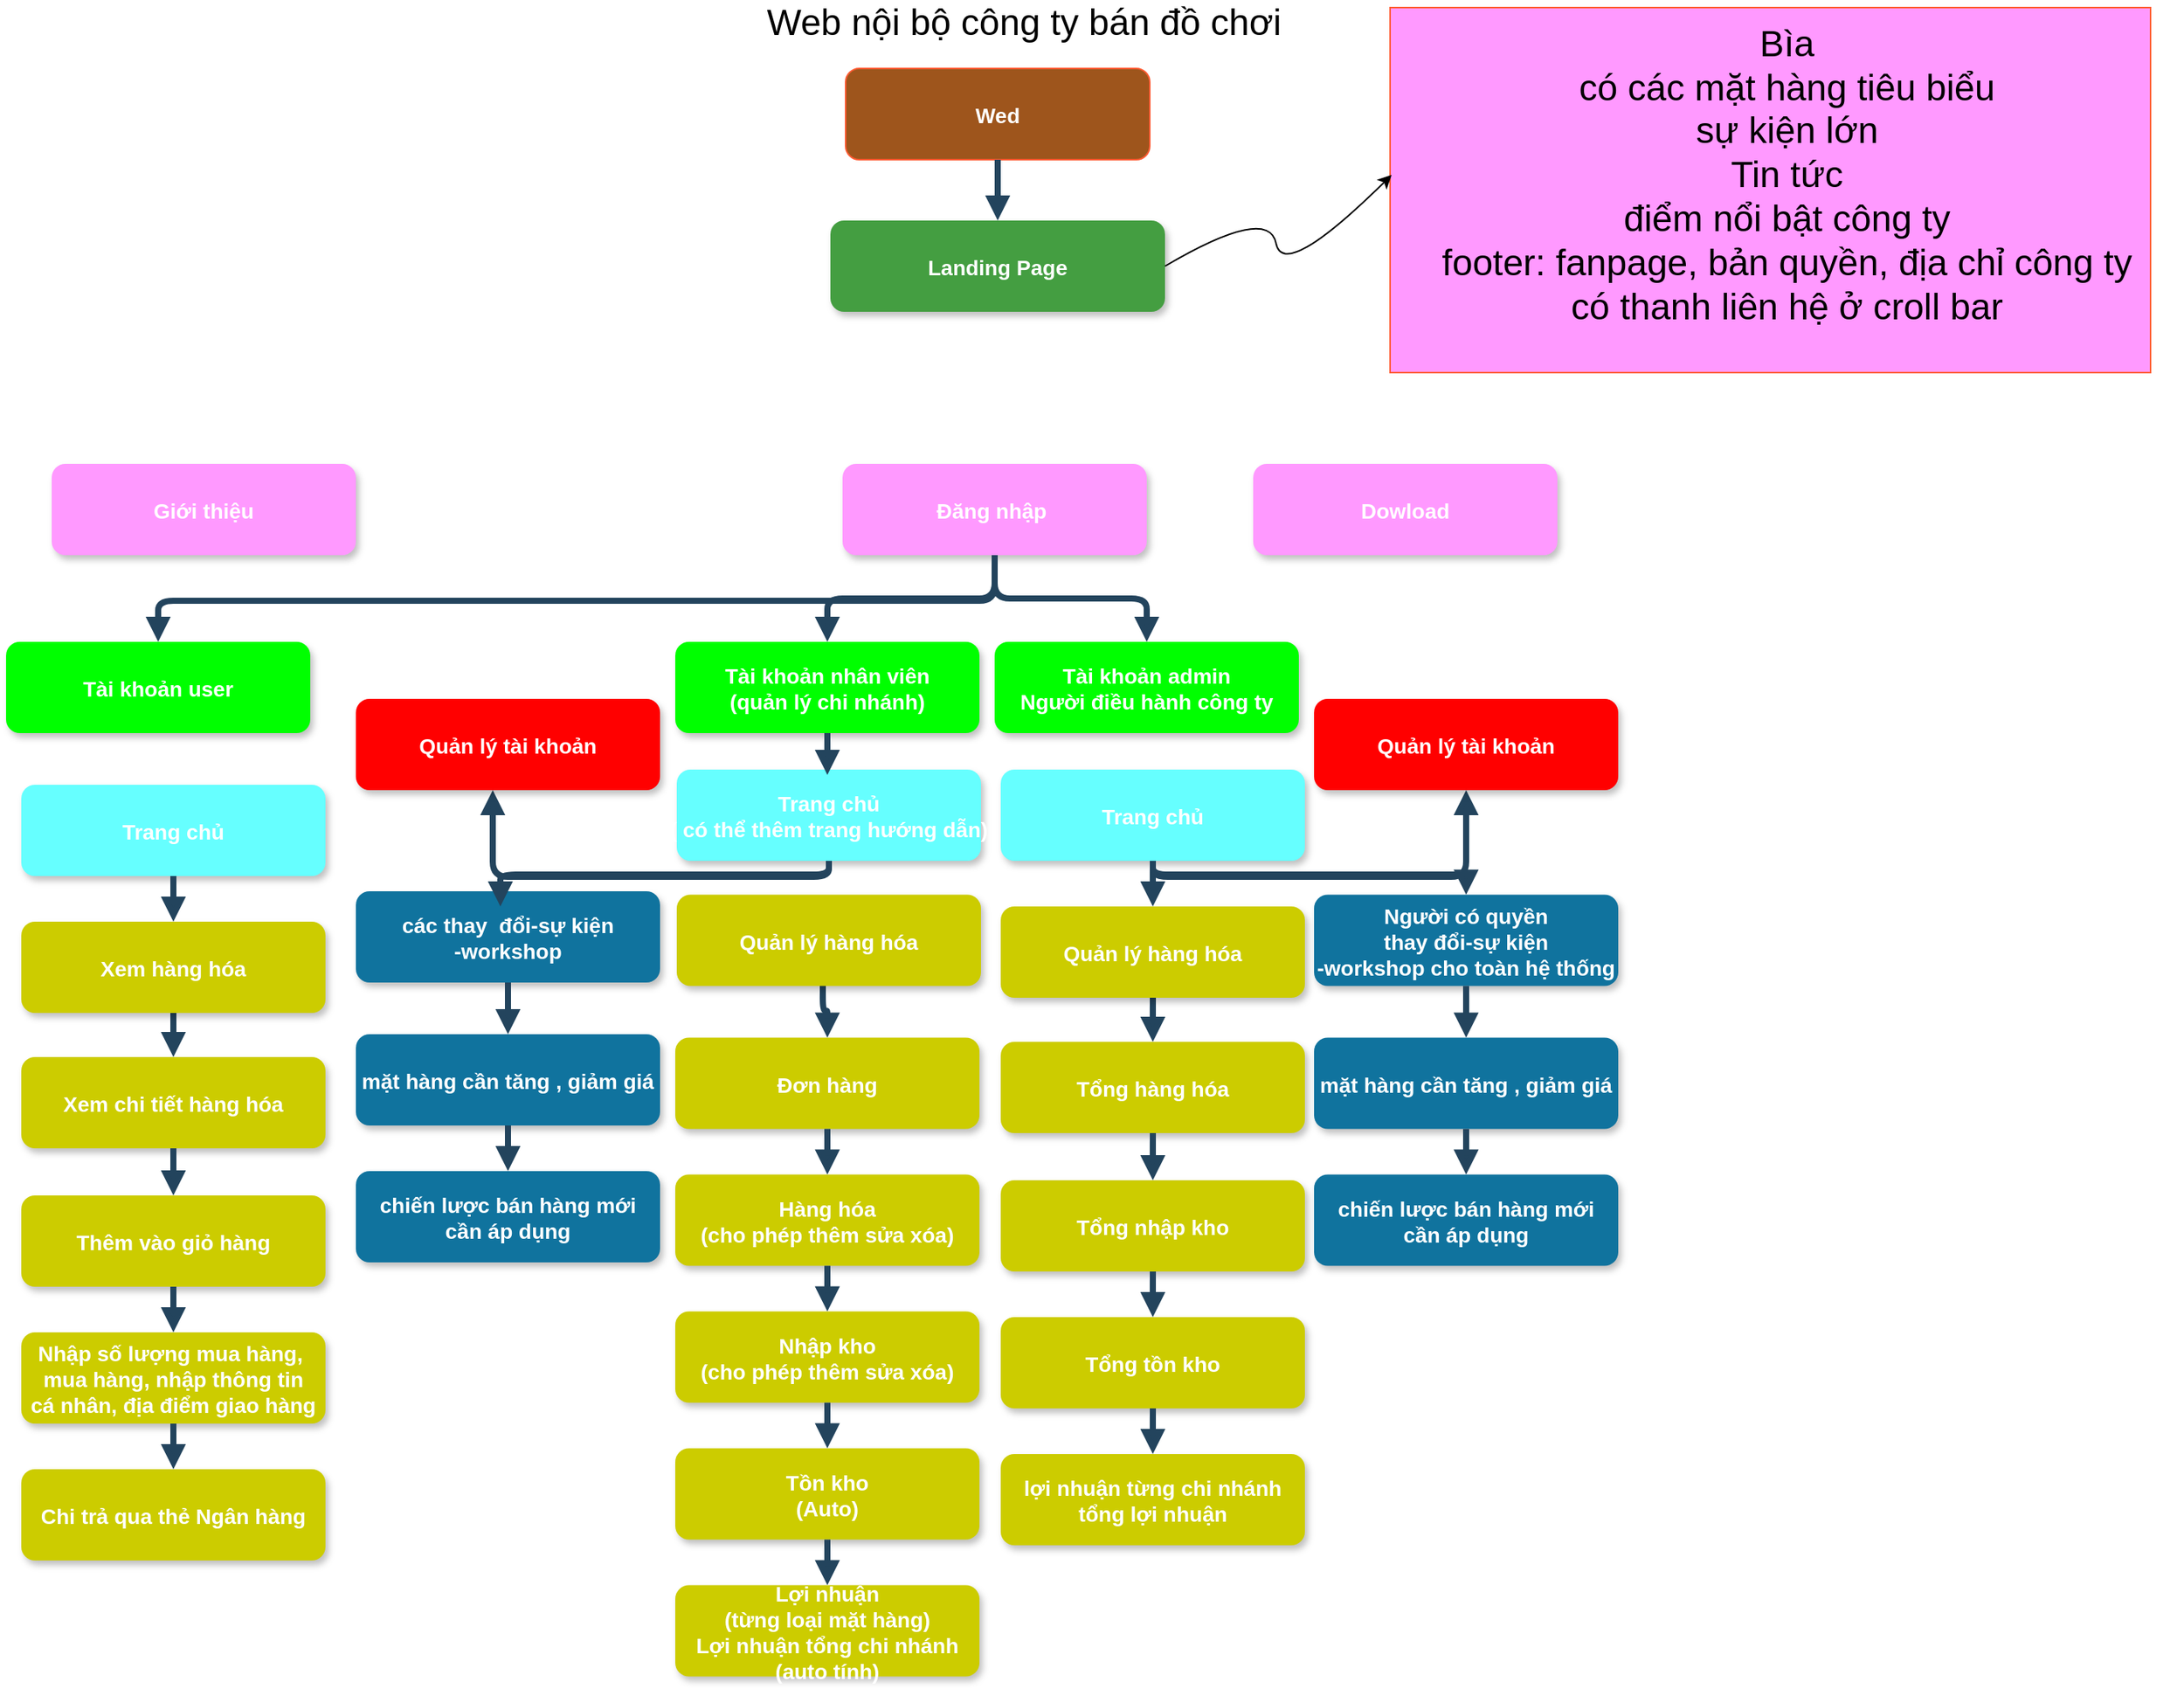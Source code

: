 <mxfile version="13.1.5" type="device"><diagram name="Page-1" id="97916047-d0de-89f5-080d-49f4d83e522f"><mxGraphModel dx="1498" dy="840" grid="1" gridSize="10" guides="1" tooltips="1" connect="1" arrows="1" fold="1" page="1" pageScale="1.5" pageWidth="1169" pageHeight="827" background="#ffffff" math="0" shadow="0"><root><mxCell id="0"/><mxCell id="1" parent="0"/><mxCell id="2" value="Wed" style="rounded=1;fillColor=#9E551C;strokeColor=#FF5C33;shadow=0;gradientColor=none;fontStyle=1;fontColor=#FFFFFF;fontSize=14;" parent="1" vertex="1"><mxGeometry x="672" y="180" width="200" height="60" as="geometry"/></mxCell><mxCell id="3" value="Landing Page" style="rounded=1;fillColor=#449E41;strokeColor=none;shadow=1;gradientColor=none;fontStyle=1;fontColor=#FFFFFF;fontSize=14;" parent="1" vertex="1"><mxGeometry x="662" y="280" width="220" height="60" as="geometry"/></mxCell><mxCell id="6" value="Giới thiệu" style="rounded=1;fillColor=#FF99FF;strokeColor=none;shadow=1;gradientColor=none;fontStyle=1;fontColor=#FFFFFF;fontSize=14;" parent="1" vertex="1"><mxGeometry x="150" y="440" width="200" height="60" as="geometry"/></mxCell><mxCell id="7" value="Đăng nhập " style="rounded=1;fillColor=#FF99FF;strokeColor=none;shadow=1;gradientColor=none;fontStyle=1;fontColor=#FFFFFF;fontSize=14;" parent="1" vertex="1"><mxGeometry x="670" y="440" width="200" height="60" as="geometry"/></mxCell><mxCell id="8" value="các thay  đổi-sự kiện&#10;-workshop" style="rounded=1;fillColor=#10739E;strokeColor=none;shadow=1;gradientColor=none;fontStyle=1;fontColor=#FFFFFF;fontSize=14;" parent="1" vertex="1"><mxGeometry x="350" y="721" width="200" height="60" as="geometry"/></mxCell><mxCell id="9" value="mặt hàng cần tăng , giảm giá" style="rounded=1;fillColor=#10739E;strokeColor=none;shadow=1;gradientColor=none;fontStyle=1;fontColor=#FFFFFF;fontSize=14;" parent="1" vertex="1"><mxGeometry x="350" y="815" width="200" height="60" as="geometry"/></mxCell><mxCell id="10" value="chiến lược bán hàng mới &#10;cần áp dụng" style="rounded=1;fillColor=#10739E;strokeColor=none;shadow=1;gradientColor=none;fontStyle=1;fontColor=#FFFFFF;fontSize=14;" parent="1" vertex="1"><mxGeometry x="350" y="905" width="200" height="60" as="geometry"/></mxCell><mxCell id="23" value="Tài khoản nhân viên&#10;(quản lý chi nhánh)" style="rounded=1;fillColor=#00FF00;strokeColor=none;shadow=1;gradientColor=none;fontStyle=1;fontColor=#FFFFFF;fontSize=14;" parent="1" vertex="1"><mxGeometry x="560" y="557" width="200" height="60" as="geometry"/></mxCell><mxCell id="29" value="" style="edgeStyle=elbowEdgeStyle;elbow=vertical;strokeWidth=4;endArrow=block;endFill=1;fontStyle=1;strokeColor=#23445D;" parent="1" source="2" target="3" edge="1"><mxGeometry x="22" y="165.5" width="100" height="100" as="geometry"><mxPoint x="22" y="265.5" as="sourcePoint"/><mxPoint x="122" y="165.5" as="targetPoint"/></mxGeometry></mxCell><mxCell id="37" value="" style="edgeStyle=elbowEdgeStyle;elbow=vertical;strokeWidth=4;endArrow=block;endFill=1;fontStyle=1;strokeColor=#23445D;exitX=0.5;exitY=1;exitDx=0;exitDy=0;entryX=0.5;entryY=0;entryDx=0;entryDy=0;" parent="1" source="7" target="23" edge="1"><mxGeometry x="-448" y="150" width="100" height="100" as="geometry"><mxPoint x="-448" y="250" as="sourcePoint"/><mxPoint x="-348" y="150" as="targetPoint"/><Array as="points"/></mxGeometry></mxCell><mxCell id="38" value="" style="edgeStyle=elbowEdgeStyle;elbow=vertical;strokeWidth=4;endArrow=block;endFill=1;fontStyle=1;strokeColor=#23445D;" parent="1" source="8" target="9" edge="1"><mxGeometry x="105" y="324" width="100" height="100" as="geometry"><mxPoint x="445" y="791" as="sourcePoint"/><mxPoint x="445" y="825" as="targetPoint"/><Array as="points"/></mxGeometry></mxCell><mxCell id="39" value="" style="edgeStyle=elbowEdgeStyle;elbow=vertical;strokeWidth=4;endArrow=block;endFill=1;fontStyle=1;strokeColor=#23445D;entryX=0.5;entryY=0;entryDx=0;entryDy=0;" parent="1" source="9" target="10" edge="1"><mxGeometry x="120" y="316" width="100" height="100" as="geometry"><mxPoint x="445" y="885" as="sourcePoint"/><mxPoint x="445" y="915" as="targetPoint"/></mxGeometry></mxCell><mxCell id="BvA4bp17VBsLAjuR70NZ-63" value="Dowload" style="rounded=1;fillColor=#FF99FF;strokeColor=none;shadow=1;gradientColor=none;fontStyle=1;fontColor=#FFFFFF;fontSize=14;" parent="1" vertex="1"><mxGeometry x="940" y="440" width="200" height="60" as="geometry"/></mxCell><mxCell id="BvA4bp17VBsLAjuR70NZ-72" value="&lt;span style=&quot;font-size: 24px&quot;&gt;&amp;nbsp;Web nội bộ công ty bán đồ chơi&lt;/span&gt;" style="text;html=1;strokeColor=none;fillColor=none;align=center;verticalAlign=middle;whiteSpace=wrap;rounded=0;" parent="1" vertex="1"><mxGeometry x="502" y="140" width="568" height="20" as="geometry"/></mxCell><mxCell id="BvA4bp17VBsLAjuR70NZ-73" value="" style="edgeStyle=elbowEdgeStyle;elbow=vertical;strokeWidth=4;endArrow=block;endFill=1;fontStyle=1;strokeColor=#23445D;exitX=0.5;exitY=1;exitDx=0;exitDy=0;entryX=0.5;entryY=0;entryDx=0;entryDy=0;" parent="1" source="7" target="BvA4bp17VBsLAjuR70NZ-74" edge="1"><mxGeometry x="-438" y="160" width="100" height="100" as="geometry"><mxPoint x="670" y="510" as="sourcePoint"/><mxPoint x="810" y="567.5" as="targetPoint"/><Array as="points"/></mxGeometry></mxCell><mxCell id="BvA4bp17VBsLAjuR70NZ-74" value="Tài khoản admin&#10;Người điều hành công ty" style="rounded=1;fillColor=#00FF00;strokeColor=none;shadow=1;gradientColor=none;fontStyle=1;fontColor=#FFFFFF;fontSize=14;" parent="1" vertex="1"><mxGeometry x="770" y="557" width="200" height="60" as="geometry"/></mxCell><mxCell id="BvA4bp17VBsLAjuR70NZ-75" value="Trang chủ&#10;( có thể thêm trang hướng dẫn)" style="rounded=1;fillColor=#66FFFF;strokeColor=none;shadow=1;gradientColor=none;fontStyle=1;fontColor=#FFFFFF;fontSize=14;" parent="1" vertex="1"><mxGeometry x="561" y="641" width="200" height="60" as="geometry"/></mxCell><mxCell id="BvA4bp17VBsLAjuR70NZ-76" value="Hàng hóa&#10;(cho phép thêm sửa xóa)" style="rounded=1;fillColor=#CCCC00;strokeColor=none;shadow=1;gradientColor=none;fontStyle=1;fontColor=#FFFFFF;fontSize=14;" parent="1" vertex="1"><mxGeometry x="560" y="907.25" width="200" height="60" as="geometry"/></mxCell><mxCell id="BvA4bp17VBsLAjuR70NZ-77" value="Nhập kho&#10;(cho phép thêm sửa xóa)" style="rounded=1;fillColor=#CCCC00;strokeColor=none;shadow=1;gradientColor=none;fontStyle=1;fontColor=#FFFFFF;fontSize=14;" parent="1" vertex="1"><mxGeometry x="560" y="997.25" width="200" height="60" as="geometry"/></mxCell><mxCell id="BvA4bp17VBsLAjuR70NZ-78" value="Tồn kho&#10;(Auto)" style="rounded=1;fillColor=#CCCC00;strokeColor=none;shadow=1;gradientColor=none;fontStyle=1;fontColor=#FFFFFF;fontSize=14;" parent="1" vertex="1"><mxGeometry x="560" y="1087.25" width="200" height="60" as="geometry"/></mxCell><mxCell id="BvA4bp17VBsLAjuR70NZ-79" value="Lợi nhuận&#10;(từng loại mặt hàng)&#10;Lợi nhuận tổng chi nhánh&#10;(auto tính)" style="rounded=1;fillColor=#CCCC00;strokeColor=none;shadow=1;gradientColor=none;fontStyle=1;fontColor=#FFFFFF;fontSize=14;" parent="1" vertex="1"><mxGeometry x="560" y="1177.25" width="200" height="60" as="geometry"/></mxCell><mxCell id="BvA4bp17VBsLAjuR70NZ-81" value="" style="edgeStyle=elbowEdgeStyle;elbow=vertical;strokeWidth=4;endArrow=block;endFill=1;fontStyle=1;strokeColor=#23445D;fillColor=#CCCC00;" parent="1" source="BvA4bp17VBsLAjuR70NZ-76" target="BvA4bp17VBsLAjuR70NZ-77" edge="1"><mxGeometry x="-210" y="377.25" width="100" height="100" as="geometry"><mxPoint x="-210" y="477.25" as="sourcePoint"/><mxPoint x="-110" y="377.25" as="targetPoint"/></mxGeometry></mxCell><mxCell id="BvA4bp17VBsLAjuR70NZ-82" value="" style="edgeStyle=elbowEdgeStyle;elbow=vertical;strokeWidth=4;endArrow=block;endFill=1;fontStyle=1;strokeColor=#23445D;fillColor=#CCCC00;" parent="1" source="BvA4bp17VBsLAjuR70NZ-77" target="BvA4bp17VBsLAjuR70NZ-78" edge="1"><mxGeometry x="-210" y="387.25" width="100" height="100" as="geometry"><mxPoint x="-210" y="487.25" as="sourcePoint"/><mxPoint x="-110" y="387.25" as="targetPoint"/></mxGeometry></mxCell><mxCell id="BvA4bp17VBsLAjuR70NZ-83" value="" style="edgeStyle=elbowEdgeStyle;elbow=vertical;strokeWidth=4;endArrow=block;endFill=1;fontStyle=1;strokeColor=#23445D;fillColor=#CCCC00;" parent="1" source="BvA4bp17VBsLAjuR70NZ-78" target="BvA4bp17VBsLAjuR70NZ-79" edge="1"><mxGeometry x="-210" y="397.25" width="100" height="100" as="geometry"><mxPoint x="-210" y="497.25" as="sourcePoint"/><mxPoint x="-110" y="397.25" as="targetPoint"/></mxGeometry></mxCell><mxCell id="BvA4bp17VBsLAjuR70NZ-84" value="" style="edgeStyle=elbowEdgeStyle;elbow=vertical;strokeWidth=4;endArrow=block;endFill=1;fontStyle=1;strokeColor=#23445D;exitX=0.5;exitY=1;exitDx=0;exitDy=0;" parent="1" source="23" edge="1"><mxGeometry x="-199" y="201" width="100" height="100" as="geometry"><mxPoint x="671" y="711" as="sourcePoint"/><mxPoint x="660" y="644.5" as="targetPoint"/></mxGeometry></mxCell><mxCell id="BvA4bp17VBsLAjuR70NZ-87" value="" style="rounded=0;whiteSpace=wrap;html=1;shadow=0;strokeColor=#FF5C33;fillColor=#FF99FF;" parent="1" vertex="1"><mxGeometry x="1030" y="140" width="500" height="240" as="geometry"/></mxCell><mxCell id="BvA4bp17VBsLAjuR70NZ-90" value="&lt;span style=&quot;font-size: 24px&quot;&gt;Bìa&lt;/span&gt;&lt;br&gt;&lt;span style=&quot;font-size: 24px&quot;&gt;có các mặt hàng tiêu biểu &lt;/span&gt;&lt;br&gt;&lt;span style=&quot;font-size: 24px&quot;&gt;sự kiện lớn &lt;/span&gt;&lt;br&gt;&lt;span style=&quot;font-size: 24px&quot;&gt;Tin tức&lt;/span&gt;&lt;br&gt;&lt;span style=&quot;font-size: 24px&quot;&gt;điểm nổi bật công ty&lt;/span&gt;&lt;br&gt;&lt;span style=&quot;font-size: 24px&quot;&gt;footer: fanpage, bản quyền, địa chỉ công ty&lt;/span&gt;&lt;br&gt;&lt;span style=&quot;font-size: 24px&quot;&gt;có thanh liên hệ ở croll bar&lt;/span&gt;" style="text;html=1;strokeColor=none;fillColor=none;align=center;verticalAlign=middle;whiteSpace=wrap;rounded=0;" parent="1" vertex="1"><mxGeometry x="1031" y="240" width="520" height="20" as="geometry"/></mxCell><mxCell id="BvA4bp17VBsLAjuR70NZ-92" value="" style="curved=1;endArrow=classic;html=1;exitX=1;exitY=0.5;exitDx=0;exitDy=0;entryX=0;entryY=0.5;entryDx=0;entryDy=0;" parent="1" source="3" target="BvA4bp17VBsLAjuR70NZ-90" edge="1"><mxGeometry width="50" height="50" relative="1" as="geometry"><mxPoint x="930" y="590" as="sourcePoint"/><mxPoint x="980" y="540" as="targetPoint"/><Array as="points"><mxPoint x="950" y="270"/><mxPoint x="960" y="320"/></Array></mxGeometry></mxCell><mxCell id="BvA4bp17VBsLAjuR70NZ-93" value="Trang chủ" style="rounded=1;fillColor=#66FFFF;strokeColor=none;shadow=1;gradientColor=none;fontStyle=1;fontColor=#FFFFFF;fontSize=14;" parent="1" vertex="1"><mxGeometry x="774" y="641" width="200" height="60" as="geometry"/></mxCell><mxCell id="BvA4bp17VBsLAjuR70NZ-94" value="Tổng hàng hóa" style="rounded=1;fillColor=#CCCC00;strokeColor=none;shadow=1;gradientColor=none;fontStyle=1;fontColor=#FFFFFF;fontSize=14;" parent="1" vertex="1"><mxGeometry x="774" y="820" width="200" height="60" as="geometry"/></mxCell><mxCell id="BvA4bp17VBsLAjuR70NZ-95" value="Tổng nhập kho" style="rounded=1;fillColor=#CCCC00;strokeColor=none;shadow=1;gradientColor=none;fontStyle=1;fontColor=#FFFFFF;fontSize=14;" parent="1" vertex="1"><mxGeometry x="774" y="911" width="200" height="60" as="geometry"/></mxCell><mxCell id="BvA4bp17VBsLAjuR70NZ-96" value="Tổng tồn kho" style="rounded=1;fillColor=#CCCC00;strokeColor=none;shadow=1;gradientColor=none;fontStyle=1;fontColor=#FFFFFF;fontSize=14;" parent="1" vertex="1"><mxGeometry x="774" y="1001" width="200" height="60" as="geometry"/></mxCell><mxCell id="BvA4bp17VBsLAjuR70NZ-97" value="lợi nhuận từng chi nhánh&#10;tổng lợi nhuận" style="rounded=1;fillColor=#CCCC00;strokeColor=none;shadow=1;gradientColor=none;fontStyle=1;fontColor=#FFFFFF;fontSize=14;" parent="1" vertex="1"><mxGeometry x="774" y="1091" width="200" height="60" as="geometry"/></mxCell><mxCell id="BvA4bp17VBsLAjuR70NZ-98" value="" style="edgeStyle=elbowEdgeStyle;elbow=vertical;strokeWidth=4;endArrow=block;endFill=1;fontStyle=1;strokeColor=#23445D;fillColor=#CCCC00;" parent="1" target="BvA4bp17VBsLAjuR70NZ-94" edge="1"><mxGeometry x="4" y="191" width="100" height="100" as="geometry"><mxPoint x="874" y="784.5" as="sourcePoint"/><mxPoint x="104" y="191" as="targetPoint"/></mxGeometry></mxCell><mxCell id="BvA4bp17VBsLAjuR70NZ-99" value="" style="edgeStyle=elbowEdgeStyle;elbow=vertical;strokeWidth=4;endArrow=block;endFill=1;fontStyle=1;strokeColor=#23445D;fillColor=#CCCC00;" parent="1" source="BvA4bp17VBsLAjuR70NZ-94" target="BvA4bp17VBsLAjuR70NZ-95" edge="1"><mxGeometry x="4" y="284.5" width="100" height="100" as="geometry"><mxPoint x="4" y="384.5" as="sourcePoint"/><mxPoint x="104" y="284.5" as="targetPoint"/></mxGeometry></mxCell><mxCell id="BvA4bp17VBsLAjuR70NZ-100" value="" style="edgeStyle=elbowEdgeStyle;elbow=vertical;strokeWidth=4;endArrow=block;endFill=1;fontStyle=1;strokeColor=#23445D;fillColor=#CCCC00;" parent="1" source="BvA4bp17VBsLAjuR70NZ-95" target="BvA4bp17VBsLAjuR70NZ-96" edge="1"><mxGeometry x="4" y="294.5" width="100" height="100" as="geometry"><mxPoint x="4" y="394.5" as="sourcePoint"/><mxPoint x="104" y="294.5" as="targetPoint"/></mxGeometry></mxCell><mxCell id="BvA4bp17VBsLAjuR70NZ-101" value="" style="edgeStyle=elbowEdgeStyle;elbow=vertical;strokeWidth=4;endArrow=block;endFill=1;fontStyle=1;strokeColor=#23445D;fillColor=#CCCC00;" parent="1" source="BvA4bp17VBsLAjuR70NZ-96" target="BvA4bp17VBsLAjuR70NZ-97" edge="1"><mxGeometry x="4" y="304.5" width="100" height="100" as="geometry"><mxPoint x="4" y="404.5" as="sourcePoint"/><mxPoint x="104" y="304.5" as="targetPoint"/></mxGeometry></mxCell><mxCell id="BvA4bp17VBsLAjuR70NZ-102" value="Đơn hàng" style="rounded=1;fillColor=#CCCC00;strokeColor=none;shadow=1;gradientColor=none;fontStyle=1;fontColor=#FFFFFF;fontSize=14;" parent="1" vertex="1"><mxGeometry x="560" y="817.25" width="200" height="60" as="geometry"/></mxCell><mxCell id="BvA4bp17VBsLAjuR70NZ-103" value="" style="edgeStyle=elbowEdgeStyle;elbow=vertical;strokeWidth=4;endArrow=block;endFill=1;fontStyle=1;strokeColor=#23445D;entryX=0.5;entryY=0;entryDx=0;entryDy=0;fillColor=#CCCC00;" parent="1" source="BvA4bp17VBsLAjuR70NZ-102" target="BvA4bp17VBsLAjuR70NZ-76" edge="1"><mxGeometry x="-200" y="387.25" width="100" height="100" as="geometry"><mxPoint x="670" y="870.75" as="sourcePoint"/><mxPoint x="670" y="1007.25" as="targetPoint"/></mxGeometry></mxCell><mxCell id="BvA4bp17VBsLAjuR70NZ-104" value="" style="edgeStyle=elbowEdgeStyle;elbow=vertical;strokeWidth=4;endArrow=block;endFill=1;fontStyle=1;strokeColor=#23445D;entryX=0.5;entryY=0;entryDx=0;entryDy=0;exitX=0.48;exitY=0.983;exitDx=0;exitDy=0;exitPerimeter=0;" parent="1" source="9PeJ2swYqJwVM5FJlyT9-39" target="BvA4bp17VBsLAjuR70NZ-102" edge="1"><mxGeometry x="-189" y="211" width="100" height="100" as="geometry"><mxPoint x="660" y="770" as="sourcePoint"/><mxPoint x="670" y="654.5" as="targetPoint"/></mxGeometry></mxCell><mxCell id="BvA4bp17VBsLAjuR70NZ-107" value="Quản lý hàng hóa" style="rounded=1;fillColor=#CCCC00;strokeColor=none;shadow=1;gradientColor=none;fontStyle=1;fontColor=#FFFFFF;fontSize=14;" parent="1" vertex="1"><mxGeometry x="774" y="731" width="200" height="60" as="geometry"/></mxCell><mxCell id="BvA4bp17VBsLAjuR70NZ-108" value="" style="edgeStyle=elbowEdgeStyle;elbow=vertical;strokeWidth=4;endArrow=block;endFill=1;fontStyle=1;strokeColor=#23445D;exitX=0.5;exitY=1;exitDx=0;exitDy=0;entryX=0.5;entryY=0;entryDx=0;entryDy=0;entryPerimeter=0;" parent="1" source="BvA4bp17VBsLAjuR70NZ-93" target="BvA4bp17VBsLAjuR70NZ-107" edge="1"><mxGeometry x="-179" y="221" width="100" height="100" as="geometry"><mxPoint x="671" y="711" as="sourcePoint"/><mxPoint x="880" y="724.5" as="targetPoint"/></mxGeometry></mxCell><mxCell id="BvA4bp17VBsLAjuR70NZ-109" value="" style="edgeStyle=elbowEdgeStyle;elbow=vertical;strokeWidth=4;endArrow=block;endFill=1;fontStyle=1;strokeColor=#23445D;entryX=0.5;entryY=0;entryDx=0;entryDy=0;" parent="1" source="BvA4bp17VBsLAjuR70NZ-75" edge="1"><mxGeometry x="-179" y="221" width="100" height="100" as="geometry"><mxPoint x="671" y="711" as="sourcePoint"/><mxPoint x="445" y="731" as="targetPoint"/><Array as="points"><mxPoint x="560" y="710"/></Array></mxGeometry></mxCell><mxCell id="BvA4bp17VBsLAjuR70NZ-110" value="" style="edgeStyle=elbowEdgeStyle;elbow=vertical;strokeWidth=4;endArrow=block;endFill=1;fontStyle=1;strokeColor=#23445D;exitX=0.5;exitY=1;exitDx=0;exitDy=0;" parent="1" source="BvA4bp17VBsLAjuR70NZ-75" edge="1"><mxGeometry x="-169" y="231" width="100" height="100" as="geometry"><mxPoint x="671" y="711" as="sourcePoint"/><mxPoint x="440" y="654.5" as="targetPoint"/><Array as="points"><mxPoint x="560" y="711.5"/></Array></mxGeometry></mxCell><mxCell id="BvA4bp17VBsLAjuR70NZ-111" value="Quản lý tài khoản" style="rounded=1;fillColor=#FF0000;strokeColor=none;shadow=1;gradientColor=none;fontStyle=1;fontColor=#FFFFFF;fontSize=14;" parent="1" vertex="1"><mxGeometry x="350" y="594.5" width="200" height="60" as="geometry"/></mxCell><mxCell id="BvA4bp17VBsLAjuR70NZ-115" value="" style="edgeStyle=elbowEdgeStyle;elbow=vertical;strokeWidth=4;endArrow=block;endFill=1;fontStyle=1;strokeColor=#23445D;entryX=0.5;entryY=1;entryDx=0;entryDy=0;" parent="1" source="BvA4bp17VBsLAjuR70NZ-93" target="BvA4bp17VBsLAjuR70NZ-116" edge="1"><mxGeometry x="-169" y="231" width="100" height="100" as="geometry"><mxPoint x="884" y="711" as="sourcePoint"/><mxPoint x="1070" y="644.5" as="targetPoint"/><Array as="points"><mxPoint x="980" y="711.5"/></Array></mxGeometry></mxCell><mxCell id="BvA4bp17VBsLAjuR70NZ-116" value="Quản lý tài khoản" style="rounded=1;fillColor=#FF0000;strokeColor=none;shadow=1;gradientColor=none;fontStyle=1;fontColor=#FFFFFF;fontSize=14;" parent="1" vertex="1"><mxGeometry x="980" y="594.5" width="200" height="60" as="geometry"/></mxCell><mxCell id="BvA4bp17VBsLAjuR70NZ-118" value="Người có quyền &#10;thay đổi-sự kiện&#10;-workshop cho toàn hệ thống" style="rounded=1;fillColor=#10739E;strokeColor=none;shadow=1;gradientColor=none;fontStyle=1;fontColor=#FFFFFF;fontSize=14;" parent="1" vertex="1"><mxGeometry x="980" y="723.25" width="200" height="60" as="geometry"/></mxCell><mxCell id="BvA4bp17VBsLAjuR70NZ-119" value="mặt hàng cần tăng , giảm giá" style="rounded=1;fillColor=#10739E;strokeColor=none;shadow=1;gradientColor=none;fontStyle=1;fontColor=#FFFFFF;fontSize=14;" parent="1" vertex="1"><mxGeometry x="980" y="817.25" width="200" height="60" as="geometry"/></mxCell><mxCell id="BvA4bp17VBsLAjuR70NZ-120" value="chiến lược bán hàng mới &#10;cần áp dụng" style="rounded=1;fillColor=#10739E;strokeColor=none;shadow=1;gradientColor=none;fontStyle=1;fontColor=#FFFFFF;fontSize=14;" parent="1" vertex="1"><mxGeometry x="980" y="907.25" width="200" height="60" as="geometry"/></mxCell><mxCell id="BvA4bp17VBsLAjuR70NZ-123" value="" style="edgeStyle=elbowEdgeStyle;elbow=vertical;strokeWidth=4;endArrow=block;endFill=1;fontStyle=1;strokeColor=#23445D;" parent="1" source="BvA4bp17VBsLAjuR70NZ-118" target="BvA4bp17VBsLAjuR70NZ-119" edge="1"><mxGeometry x="735" y="326.25" width="100" height="100" as="geometry"><mxPoint x="1075" y="793.25" as="sourcePoint"/><mxPoint x="1075" y="827.25" as="targetPoint"/><Array as="points"/></mxGeometry></mxCell><mxCell id="BvA4bp17VBsLAjuR70NZ-124" value="" style="edgeStyle=elbowEdgeStyle;elbow=vertical;strokeWidth=4;endArrow=block;endFill=1;fontStyle=1;strokeColor=#23445D;entryX=0.5;entryY=0;entryDx=0;entryDy=0;" parent="1" source="BvA4bp17VBsLAjuR70NZ-119" target="BvA4bp17VBsLAjuR70NZ-120" edge="1"><mxGeometry x="750" y="318.25" width="100" height="100" as="geometry"><mxPoint x="1075" y="887.25" as="sourcePoint"/><mxPoint x="1100" y="877" as="targetPoint"/></mxGeometry></mxCell><mxCell id="BvA4bp17VBsLAjuR70NZ-127" value="" style="edgeStyle=elbowEdgeStyle;elbow=vertical;strokeWidth=4;endArrow=block;endFill=1;fontStyle=1;strokeColor=#23445D;entryX=0.5;entryY=0;entryDx=0;entryDy=0;" parent="1" source="BvA4bp17VBsLAjuR70NZ-93" target="BvA4bp17VBsLAjuR70NZ-118" edge="1"><mxGeometry x="-159" y="241" width="100" height="100" as="geometry"><mxPoint x="884" y="711" as="sourcePoint"/><mxPoint x="1110" y="655" as="targetPoint"/><Array as="points"><mxPoint x="990" y="710"/></Array></mxGeometry></mxCell><mxCell id="9PeJ2swYqJwVM5FJlyT9-39" value="Quản lý hàng hóa" style="rounded=1;fillColor=#CCCC00;strokeColor=none;shadow=1;gradientColor=none;fontStyle=1;fontColor=#FFFFFF;fontSize=14;" vertex="1" parent="1"><mxGeometry x="561" y="723.25" width="200" height="60" as="geometry"/></mxCell><mxCell id="9PeJ2swYqJwVM5FJlyT9-40" value="Tài khoản user" style="rounded=1;fillColor=#00FF00;strokeColor=none;shadow=1;gradientColor=none;fontStyle=1;fontColor=#FFFFFF;fontSize=14;" vertex="1" parent="1"><mxGeometry x="120" y="557" width="200" height="60" as="geometry"/></mxCell><mxCell id="9PeJ2swYqJwVM5FJlyT9-41" value="" style="edgeStyle=elbowEdgeStyle;elbow=vertical;strokeWidth=4;endArrow=block;endFill=1;fontStyle=1;strokeColor=#23445D;" edge="1" parent="1" source="7" target="9PeJ2swYqJwVM5FJlyT9-40"><mxGeometry x="-438" y="160" width="100" height="100" as="geometry"><mxPoint x="780" y="510" as="sourcePoint"/><mxPoint x="670" y="567" as="targetPoint"/><Array as="points"><mxPoint x="500" y="530"/></Array></mxGeometry></mxCell><mxCell id="9PeJ2swYqJwVM5FJlyT9-42" value="Trang chủ" style="rounded=1;fillColor=#66FFFF;strokeColor=none;shadow=1;gradientColor=none;fontStyle=1;fontColor=#FFFFFF;fontSize=14;" vertex="1" parent="1"><mxGeometry x="130" y="651" width="200" height="60" as="geometry"/></mxCell><mxCell id="9PeJ2swYqJwVM5FJlyT9-43" value="Xem chi tiết hàng hóa" style="rounded=1;fillColor=#CCCC00;strokeColor=none;shadow=1;gradientColor=none;fontStyle=1;fontColor=#FFFFFF;fontSize=14;" vertex="1" parent="1"><mxGeometry x="130" y="830" width="200" height="60" as="geometry"/></mxCell><mxCell id="9PeJ2swYqJwVM5FJlyT9-44" value="Thêm vào giỏ hàng" style="rounded=1;fillColor=#CCCC00;strokeColor=none;shadow=1;gradientColor=none;fontStyle=1;fontColor=#FFFFFF;fontSize=14;" vertex="1" parent="1"><mxGeometry x="130" y="921" width="200" height="60" as="geometry"/></mxCell><mxCell id="9PeJ2swYqJwVM5FJlyT9-45" value="Nhập số lượng mua hàng, &#10;mua hàng, nhập thông tin&#10;cá nhân, địa điểm giao hàng" style="rounded=1;fillColor=#CCCC00;strokeColor=none;shadow=1;gradientColor=none;fontStyle=1;fontColor=#FFFFFF;fontSize=14;" vertex="1" parent="1"><mxGeometry x="130" y="1011" width="200" height="60" as="geometry"/></mxCell><mxCell id="9PeJ2swYqJwVM5FJlyT9-46" value="Chi trả qua thẻ Ngân hàng" style="rounded=1;fillColor=#CCCC00;strokeColor=none;shadow=1;gradientColor=none;fontStyle=1;fontColor=#FFFFFF;fontSize=14;" vertex="1" parent="1"><mxGeometry x="130" y="1101" width="200" height="60" as="geometry"/></mxCell><mxCell id="9PeJ2swYqJwVM5FJlyT9-47" value="" style="edgeStyle=elbowEdgeStyle;elbow=vertical;strokeWidth=4;endArrow=block;endFill=1;fontStyle=1;strokeColor=#23445D;fillColor=#CCCC00;" edge="1" parent="1" target="9PeJ2swYqJwVM5FJlyT9-43"><mxGeometry x="-640" y="201" width="100" height="100" as="geometry"><mxPoint x="230" y="794.5" as="sourcePoint"/><mxPoint x="-540" y="201" as="targetPoint"/></mxGeometry></mxCell><mxCell id="9PeJ2swYqJwVM5FJlyT9-48" value="" style="edgeStyle=elbowEdgeStyle;elbow=vertical;strokeWidth=4;endArrow=block;endFill=1;fontStyle=1;strokeColor=#23445D;fillColor=#CCCC00;" edge="1" parent="1" source="9PeJ2swYqJwVM5FJlyT9-43" target="9PeJ2swYqJwVM5FJlyT9-44"><mxGeometry x="-640" y="294.5" width="100" height="100" as="geometry"><mxPoint x="-640" y="394.5" as="sourcePoint"/><mxPoint x="-540" y="294.5" as="targetPoint"/></mxGeometry></mxCell><mxCell id="9PeJ2swYqJwVM5FJlyT9-49" value="" style="edgeStyle=elbowEdgeStyle;elbow=vertical;strokeWidth=4;endArrow=block;endFill=1;fontStyle=1;strokeColor=#23445D;fillColor=#CCCC00;" edge="1" parent="1" source="9PeJ2swYqJwVM5FJlyT9-44" target="9PeJ2swYqJwVM5FJlyT9-45"><mxGeometry x="-640" y="304.5" width="100" height="100" as="geometry"><mxPoint x="-640" y="404.5" as="sourcePoint"/><mxPoint x="-540" y="304.5" as="targetPoint"/></mxGeometry></mxCell><mxCell id="9PeJ2swYqJwVM5FJlyT9-50" value="" style="edgeStyle=elbowEdgeStyle;elbow=vertical;strokeWidth=4;endArrow=block;endFill=1;fontStyle=1;strokeColor=#23445D;fillColor=#CCCC00;" edge="1" parent="1" source="9PeJ2swYqJwVM5FJlyT9-45" target="9PeJ2swYqJwVM5FJlyT9-46"><mxGeometry x="-640" y="314.5" width="100" height="100" as="geometry"><mxPoint x="-640" y="414.5" as="sourcePoint"/><mxPoint x="-540" y="314.5" as="targetPoint"/></mxGeometry></mxCell><mxCell id="9PeJ2swYqJwVM5FJlyT9-51" value="Xem hàng hóa" style="rounded=1;fillColor=#CCCC00;strokeColor=none;shadow=1;gradientColor=none;fontStyle=1;fontColor=#FFFFFF;fontSize=14;" vertex="1" parent="1"><mxGeometry x="130" y="741" width="200" height="60" as="geometry"/></mxCell><mxCell id="9PeJ2swYqJwVM5FJlyT9-52" value="" style="edgeStyle=elbowEdgeStyle;elbow=vertical;strokeWidth=4;endArrow=block;endFill=1;fontStyle=1;strokeColor=#23445D;exitX=0.5;exitY=1;exitDx=0;exitDy=0;entryX=0.5;entryY=0;entryDx=0;entryDy=0;entryPerimeter=0;" edge="1" parent="1" source="9PeJ2swYqJwVM5FJlyT9-42" target="9PeJ2swYqJwVM5FJlyT9-51"><mxGeometry x="-823" y="231" width="100" height="100" as="geometry"><mxPoint x="27" y="721" as="sourcePoint"/><mxPoint x="236" y="734.5" as="targetPoint"/></mxGeometry></mxCell></root></mxGraphModel></diagram></mxfile>